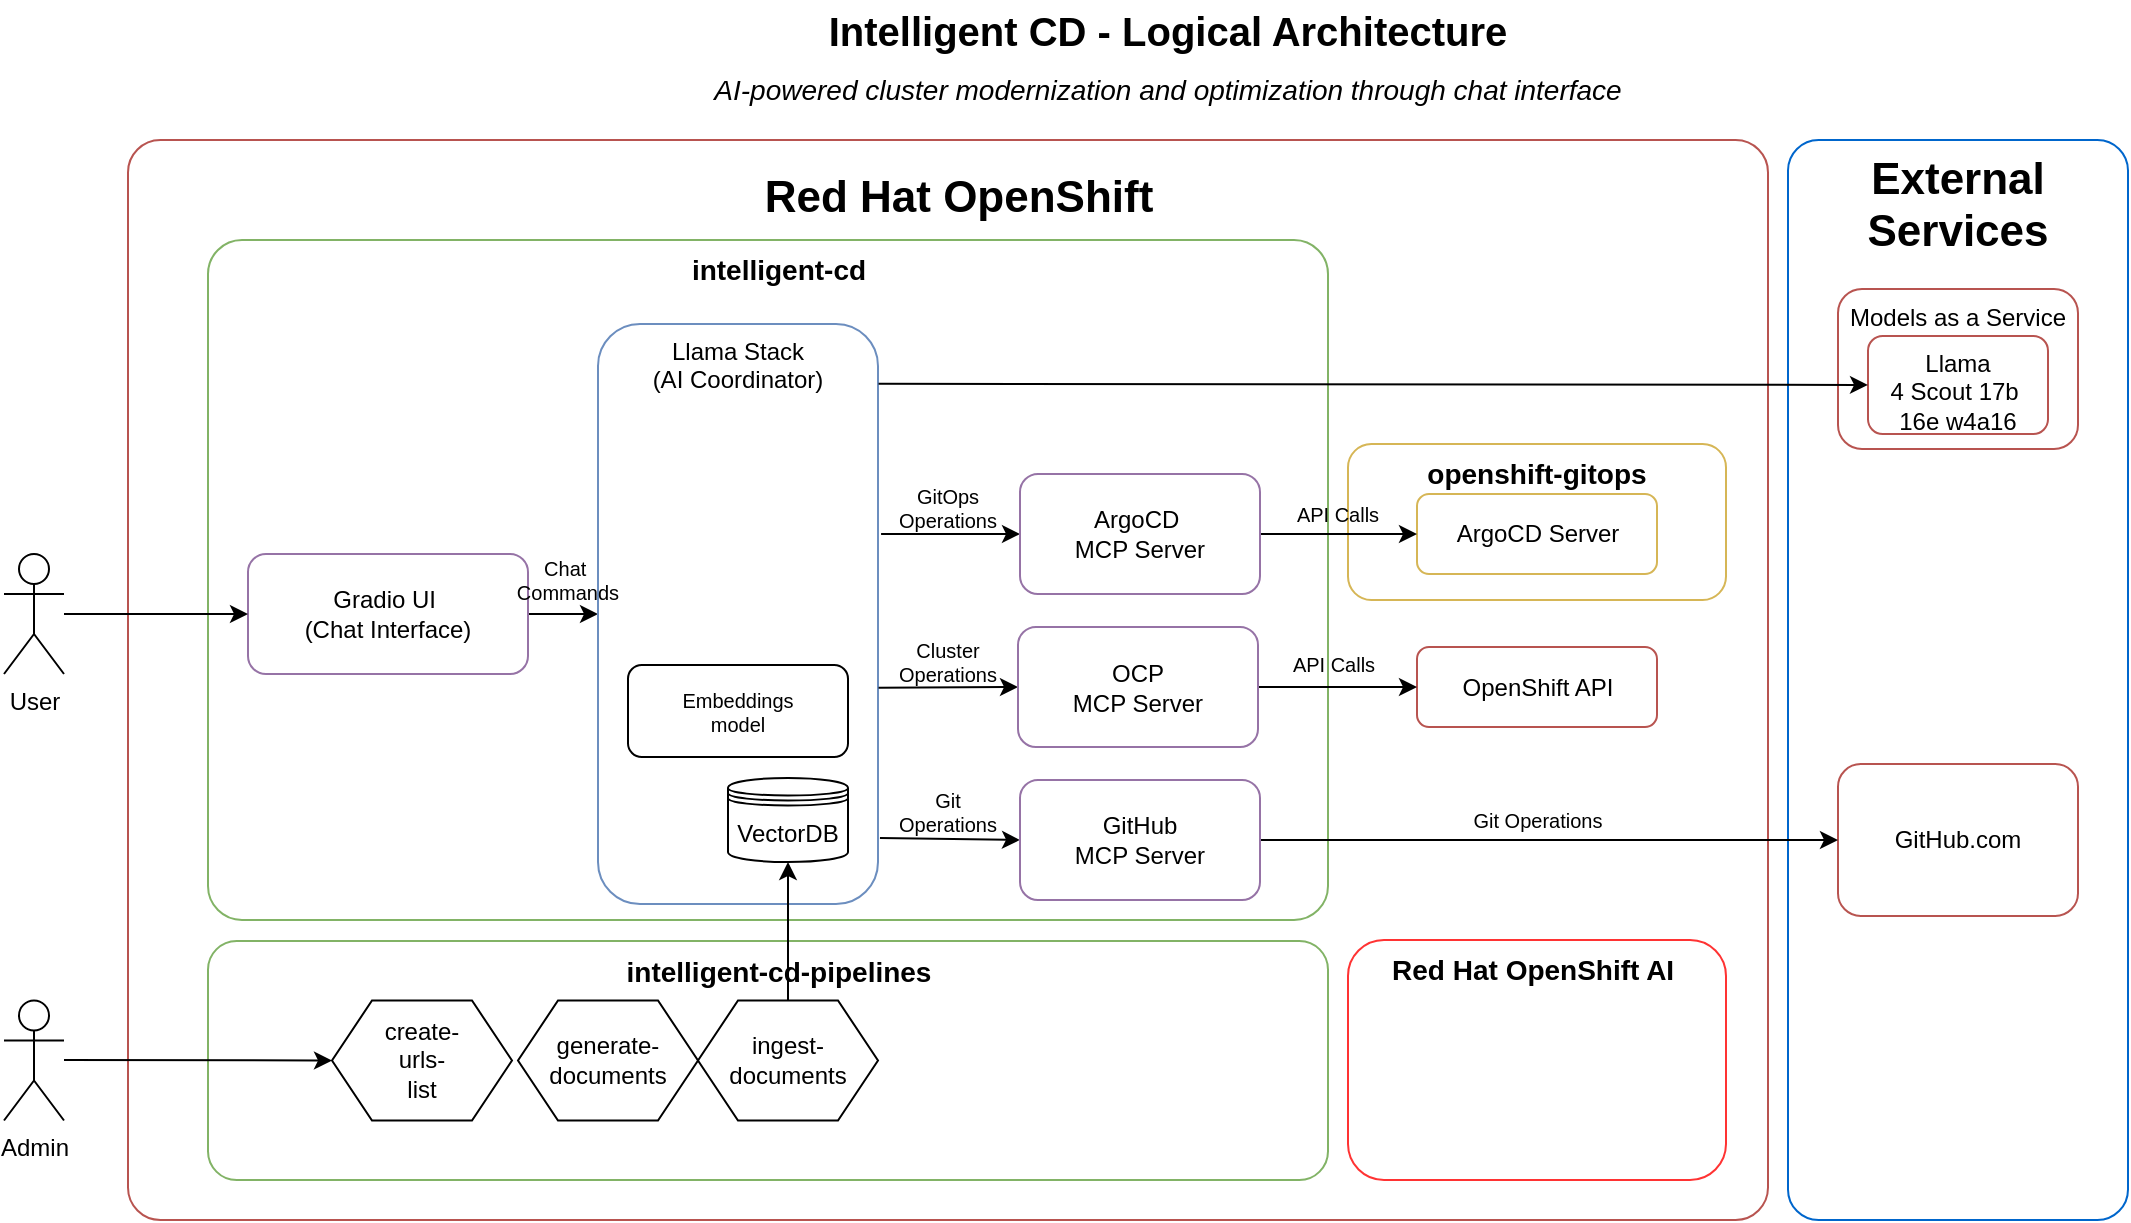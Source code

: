 <mxfile>
    <diagram name="Intelligent CD Architecture" id="intelligent-cd-architecture">
        <mxGraphModel dx="925" dy="543" grid="1" gridSize="10" guides="1" tooltips="1" connect="1" arrows="1" fold="1" page="1" pageScale="1" pageWidth="1169" pageHeight="827" math="0" shadow="0">
            <root>
                <mxCell id="0"/>
                <mxCell id="1" parent="0"/>
                <mxCell id="10" value="Red Hat OpenShift" style="rounded=1;whiteSpace=wrap;html=1;fillColor=#ffffff;strokeColor=#b85450;fontSize=22;fontStyle=1;align=center;verticalAlign=top;spacingLeft=11;spacingTop=9;arcSize=3;" parent="1" vertex="1">
                    <mxGeometry x="80" y="170" width="820" height="540" as="geometry"/>
                </mxCell>
                <mxCell id="intelligent-cd-ns" value="intelligent-cd" style="rounded=1;whiteSpace=wrap;html=1;fillColor=#ffffff;strokeColor=#82b366;fontSize=14;fontStyle=1;align=center;verticalAlign=top;spacingLeft=11;arcSize=5;" parent="1" vertex="1">
                    <mxGeometry x="120" y="220" width="560" height="340" as="geometry"/>
                </mxCell>
                <mxCell id="openshift-gitops-ns" value="openshift-gitops" style="rounded=1;whiteSpace=wrap;html=1;fillColor=#ffffff;strokeColor=#d6b656;fontSize=14;fontStyle=1;verticalAlign=top;" parent="1" vertex="1">
                    <mxGeometry x="690" y="322" width="189" height="78" as="geometry"/>
                </mxCell>
                <mxCell id="external-services" value="External Services" style="rounded=1;whiteSpace=wrap;html=1;fillColor=#ffffff;strokeColor=#0066CC;fontSize=22;fontStyle=1;arcSize=9;verticalAlign=top;" parent="1" vertex="1">
                    <mxGeometry x="910" y="170" width="170" height="540" as="geometry"/>
                </mxCell>
                <mxCell id="12" style="edgeStyle=none;html=1;exitX=1;exitY=0.5;exitDx=0;exitDy=0;entryX=0;entryY=0.5;entryDx=0;entryDy=0;" parent="1" source="gradio-ui" target="llama-stack" edge="1">
                    <mxGeometry relative="1" as="geometry"/>
                </mxCell>
                <mxCell id="gradio-ui" value="Gradio UI&amp;nbsp;&lt;div&gt;(Chat Interface)&lt;/div&gt;" style="rounded=1;whiteSpace=wrap;html=1;fillColor=#ffffff;strokeColor=#9673a6;fontSize=12;" parent="1" vertex="1">
                    <mxGeometry x="140" y="377" width="140" height="60" as="geometry"/>
                </mxCell>
                <mxCell id="16" style="edgeStyle=none;html=1;exitX=1.007;exitY=0.886;exitDx=0;exitDy=0;entryX=0;entryY=0.5;entryDx=0;entryDy=0;exitPerimeter=0;" parent="1" source="llama-stack" target="22" edge="1">
                    <mxGeometry relative="1" as="geometry"/>
                </mxCell>
                <mxCell id="llama-stack" value="Llama Stack&#xa;(AI Coordinator)" style="rounded=1;whiteSpace=wrap;html=1;fillColor=none;strokeColor=#6c8ebf;fontSize=12;verticalAlign=top;" parent="1" vertex="1">
                    <mxGeometry x="315" y="262" width="140" height="290" as="geometry"/>
                </mxCell>
                <mxCell id="argocd-server" value="ArgoCD Server" style="rounded=1;whiteSpace=wrap;html=1;fillColor=#ffffff;strokeColor=#d6b656;fontSize=12;" parent="1" vertex="1">
                    <mxGeometry x="724.5" y="347" width="120" height="40" as="geometry"/>
                </mxCell>
                <mxCell id="github-com" value="GitHub.com" style="rounded=1;whiteSpace=wrap;html=1;fillColor=#ffffff;strokeColor=#b85450;fontSize=12;" parent="1" vertex="1">
                    <mxGeometry x="935" y="482" width="120" height="76" as="geometry"/>
                </mxCell>
                <mxCell id="openshift-api" value="OpenShift API" style="rounded=1;whiteSpace=wrap;html=1;fillColor=#ffffff;strokeColor=#b85450;fontSize=12;" parent="1" vertex="1">
                    <mxGeometry x="724.5" y="423.5" width="120" height="40" as="geometry"/>
                </mxCell>
                <mxCell id="conn3" value="" style="endArrow=classic;html=1;rounded=0;exitX=1.011;exitY=0.362;exitDx=0;exitDy=0;entryX=0;entryY=0.5;entryDx=0;entryDy=0;exitPerimeter=0;" parent="1" source="llama-stack" target="mcp-server" edge="1">
                    <mxGeometry width="50" height="50" relative="1" as="geometry">
                        <mxPoint x="760" y="460" as="sourcePoint"/>
                        <mxPoint x="810" y="410" as="targetPoint"/>
                    </mxGeometry>
                </mxCell>
                <mxCell id="conn5" value="" style="endArrow=classic;html=1;rounded=0;exitX=1;exitY=0.5;exitDx=0;exitDy=0;entryX=0;entryY=0.5;entryDx=0;entryDy=0;" parent="1" source="22" target="github-com" edge="1">
                    <mxGeometry width="50" height="50" relative="1" as="geometry">
                        <mxPoint x="645" y="522" as="sourcePoint"/>
                        <mxPoint x="1000" y="390" as="targetPoint"/>
                    </mxGeometry>
                </mxCell>
                <mxCell id="conn6" value="" style="endArrow=classic;html=1;rounded=0;exitX=1;exitY=0.5;exitDx=0;exitDy=0;entryX=0;entryY=0.5;entryDx=0;entryDy=0;" parent="1" source="27" target="openshift-api" edge="1">
                    <mxGeometry width="50" height="50" relative="1" as="geometry">
                        <mxPoint x="600" y="370" as="sourcePoint"/>
                        <mxPoint x="1000" y="420" as="targetPoint"/>
                    </mxGeometry>
                </mxCell>
                <mxCell id="label1" value="Chat&amp;nbsp;&lt;div&gt;Commands&lt;/div&gt;" style="text;html=1;strokeColor=none;fillColor=none;align=center;verticalAlign=middle;whiteSpace=wrap;rounded=0;fontSize=10;" parent="1" vertex="1">
                    <mxGeometry x="260" y="380" width="80" height="20" as="geometry"/>
                </mxCell>
                <mxCell id="label3" value="Cluster Operations" style="text;html=1;strokeColor=none;fillColor=none;align=center;verticalAlign=middle;whiteSpace=wrap;rounded=0;fontSize=10;" parent="1" vertex="1">
                    <mxGeometry x="450" y="421" width="80" height="20" as="geometry"/>
                </mxCell>
                <mxCell id="label4" value="GitOps Operations" style="text;html=1;strokeColor=none;fillColor=none;align=center;verticalAlign=middle;whiteSpace=wrap;rounded=0;fontSize=10;" parent="1" vertex="1">
                    <mxGeometry x="450" y="344" width="80" height="20" as="geometry"/>
                </mxCell>
                <mxCell id="label5" value="Git Operations" style="text;html=1;strokeColor=none;fillColor=none;align=center;verticalAlign=middle;whiteSpace=wrap;rounded=0;fontSize=10;" parent="1" vertex="1">
                    <mxGeometry x="744.5" y="500" width="80" height="20" as="geometry"/>
                </mxCell>
                <mxCell id="label6" value="API Calls" style="text;html=1;strokeColor=none;fillColor=none;align=center;verticalAlign=middle;whiteSpace=wrap;rounded=0;fontSize=10;" parent="1" vertex="1">
                    <mxGeometry x="642.5" y="422" width="80" height="20" as="geometry"/>
                </mxCell>
                <mxCell id="title" value="Intelligent CD - Logical Architecture" style="text;html=1;strokeColor=none;fillColor=none;align=center;verticalAlign=middle;whiteSpace=wrap;rounded=0;fontSize=20;fontStyle=1;" parent="1" vertex="1">
                    <mxGeometry x="400" y="100" width="400" height="30" as="geometry"/>
                </mxCell>
                <mxCell id="description" value="AI-powered cluster modernization and optimization through chat interface" style="text;html=1;strokeColor=none;fillColor=none;align=center;verticalAlign=middle;whiteSpace=wrap;rounded=0;fontSize=14;fontStyle=2;" parent="1" vertex="1">
                    <mxGeometry x="300" y="130" width="600" height="30" as="geometry"/>
                </mxCell>
                <mxCell id="9" style="edgeStyle=none;html=1;exitX=1;exitY=0.5;exitDx=0;exitDy=0;entryX=0;entryY=0.5;entryDx=0;entryDy=0;" parent="1" source="mcp-server" target="argocd-server" edge="1">
                    <mxGeometry relative="1" as="geometry">
                        <mxPoint x="675" y="265" as="targetPoint"/>
                    </mxGeometry>
                </mxCell>
                <mxCell id="mcp-server" value="&lt;span style=&quot;color: rgb(0, 0, 0);&quot;&gt;ArgoCD&amp;nbsp;&lt;/span&gt;&lt;div&gt;&lt;span style=&quot;color: rgb(0, 0, 0);&quot;&gt;MCP Server&lt;/span&gt;&lt;/div&gt;" style="rounded=1;whiteSpace=wrap;html=1;fillColor=#ffffff;strokeColor=#9673a6;fontSize=12;" parent="1" vertex="1">
                    <mxGeometry x="526" y="337" width="120" height="60" as="geometry"/>
                </mxCell>
                <mxCell id="17" value="API Calls" style="text;html=1;strokeColor=none;fillColor=none;align=center;verticalAlign=middle;whiteSpace=wrap;rounded=0;fontSize=10;" parent="1" vertex="1">
                    <mxGeometry x="644.5" y="347" width="80" height="20" as="geometry"/>
                </mxCell>
                <mxCell id="21" style="edgeStyle=none;html=1;" parent="1" source="18" target="gradio-ui" edge="1">
                    <mxGeometry relative="1" as="geometry"/>
                </mxCell>
                <mxCell id="18" value="User" style="shape=umlActor;verticalLabelPosition=bottom;verticalAlign=top;html=1;outlineConnect=0;" parent="1" vertex="1">
                    <mxGeometry x="18" y="377" width="30" height="60" as="geometry"/>
                </mxCell>
                <mxCell id="22" value="&lt;div&gt;&lt;span style=&quot;color: rgb(0, 0, 0);&quot;&gt;GitHub&lt;/span&gt;&lt;div&gt;&lt;span style=&quot;color: rgb(0, 0, 0);&quot;&gt;MCP Server&lt;/span&gt;&lt;/div&gt;" style="rounded=1;whiteSpace=wrap;html=1;fillColor=#ffffff;strokeColor=#9673a6;fontSize=12;" parent="1" vertex="1">
                    <mxGeometry x="526" y="490" width="120" height="60" as="geometry"/>
                </mxCell>
                <mxCell id="23" value="VectorDB" style="shape=datastore;whiteSpace=wrap;html=1;" parent="1" vertex="1">
                    <mxGeometry x="380" y="489" width="60" height="42" as="geometry"/>
                </mxCell>
                <mxCell id="26" style="edgeStyle=none;html=1;exitX=1.002;exitY=0.627;exitDx=0;exitDy=0;entryX=0;entryY=0.5;entryDx=0;entryDy=0;exitPerimeter=0;" parent="1" source="llama-stack" target="27" edge="1">
                    <mxGeometry relative="1" as="geometry">
                        <mxPoint x="450" y="410" as="sourcePoint"/>
                        <mxPoint x="536" y="530" as="targetPoint"/>
                    </mxGeometry>
                </mxCell>
                <mxCell id="27" value="&lt;div&gt;&lt;span style=&quot;color: rgb(0, 0, 0);&quot;&gt;OCP&lt;/span&gt;&lt;/div&gt;&lt;div&gt;&lt;span style=&quot;color: rgb(0, 0, 0);&quot;&gt;MCP Server&lt;/span&gt;&lt;/div&gt;" style="rounded=1;whiteSpace=wrap;html=1;fillColor=#ffffff;strokeColor=#9673a6;fontSize=12;" parent="1" vertex="1">
                    <mxGeometry x="525" y="413.5" width="120" height="60" as="geometry"/>
                </mxCell>
                <mxCell id="28" value="&lt;div style=&quot;&quot;&gt;&lt;span style=&quot;background-color: transparent;&quot;&gt;Models as a Service&lt;/span&gt;&lt;/div&gt;" style="rounded=1;whiteSpace=wrap;html=1;fillColor=#ffffff;strokeColor=#b85450;fontSize=12;align=center;verticalAlign=top;" parent="1" vertex="1">
                    <mxGeometry x="935" y="244.5" width="120" height="80" as="geometry"/>
                </mxCell>
                <mxCell id="29" value="&lt;div style=&quot;&quot;&gt;&lt;span style=&quot;background-color: transparent;&quot;&gt;Llama&lt;/span&gt;&lt;/div&gt;&lt;div style=&quot;&quot;&gt;&lt;span style=&quot;background-color: transparent;&quot;&gt;4 Scout 17b&amp;nbsp;&lt;/span&gt;&lt;/div&gt;&lt;div style=&quot;&quot;&gt;&lt;span style=&quot;background-color: transparent;&quot;&gt;16e w4a16&lt;/span&gt;&lt;/div&gt;" style="rounded=1;whiteSpace=wrap;html=1;fillColor=#ffffff;strokeColor=#b85450;fontSize=12;align=center;verticalAlign=top;" parent="1" vertex="1">
                    <mxGeometry x="950" y="268" width="90" height="49" as="geometry"/>
                </mxCell>
                <mxCell id="30" value="" style="endArrow=classic;html=1;rounded=0;exitX=1.002;exitY=0.103;exitDx=0;exitDy=0;exitPerimeter=0;" parent="1" source="llama-stack" target="29" edge="1">
                    <mxGeometry width="50" height="50" relative="1" as="geometry">
                        <mxPoint x="526" y="292" as="sourcePoint"/>
                        <mxPoint x="945" y="530" as="targetPoint"/>
                    </mxGeometry>
                </mxCell>
                <mxCell id="32" value="Admin" style="shape=umlActor;verticalLabelPosition=bottom;verticalAlign=top;html=1;outlineConnect=0;" parent="1" vertex="1">
                    <mxGeometry x="18" y="600.25" width="30" height="60" as="geometry"/>
                </mxCell>
                <mxCell id="33" value="&lt;span style=&quot;color: rgb(0, 0, 0);&quot;&gt;Red Hat OpenShift AI&amp;nbsp;&lt;/span&gt;" style="rounded=1;whiteSpace=wrap;html=1;fillColor=none;strokeColor=#FF3333;fontSize=14;fontStyle=1;verticalAlign=top;" parent="1" vertex="1">
                    <mxGeometry x="690" y="570" width="189" height="120" as="geometry"/>
                </mxCell>
                <mxCell id="34" value="intelligent-cd-pipelines" style="rounded=1;whiteSpace=wrap;html=1;fillColor=#ffffff;strokeColor=#82b366;fontSize=14;fontStyle=1;align=center;verticalAlign=top;spacingLeft=11;arcSize=12;" parent="1" vertex="1">
                    <mxGeometry x="120" y="570.5" width="560" height="119.5" as="geometry"/>
                </mxCell>
                <mxCell id="36" style="edgeStyle=none;html=1;entryX=0;entryY=0.5;entryDx=0;entryDy=0;" parent="1" target="42" edge="1">
                    <mxGeometry relative="1" as="geometry">
                        <mxPoint x="48" y="629.96" as="sourcePoint"/>
                        <mxPoint x="204.0" y="630.25" as="targetPoint"/>
                    </mxGeometry>
                </mxCell>
                <mxCell id="41" style="edgeStyle=none;html=1;exitX=0.5;exitY=0;exitDx=0;exitDy=0;entryX=0.5;entryY=1;entryDx=0;entryDy=0;" parent="1" source="44" target="23" edge="1">
                    <mxGeometry relative="1" as="geometry">
                        <mxPoint x="410.0" y="602.25" as="sourcePoint"/>
                    </mxGeometry>
                </mxCell>
                <mxCell id="42" value="create-&lt;div&gt;urls-&lt;/div&gt;&lt;div&gt;list&lt;/div&gt;" style="shape=hexagon;perimeter=hexagonPerimeter2;whiteSpace=wrap;html=1;fixedSize=1;" parent="1" vertex="1">
                    <mxGeometry x="182" y="600.25" width="90" height="60" as="geometry"/>
                </mxCell>
                <mxCell id="43" value="generate-&lt;div&gt;documents&lt;/div&gt;" style="shape=hexagon;perimeter=hexagonPerimeter2;whiteSpace=wrap;html=1;fixedSize=1;" parent="1" vertex="1">
                    <mxGeometry x="275" y="600.25" width="90" height="60" as="geometry"/>
                </mxCell>
                <mxCell id="44" value="ingest-&lt;div&gt;documents&lt;/div&gt;" style="shape=hexagon;perimeter=hexagonPerimeter2;whiteSpace=wrap;html=1;fixedSize=1;" parent="1" vertex="1">
                    <mxGeometry x="365" y="600.25" width="90" height="60" as="geometry"/>
                </mxCell>
                <mxCell id="48" value="&lt;div&gt;Embeddings&lt;/div&gt;&lt;div&gt;model&lt;/div&gt;" style="rounded=1;whiteSpace=wrap;html=1;fillColor=#ffffff;strokeColor=#000000;fontSize=10;align=center;verticalAlign=middle;" parent="1" vertex="1">
                    <mxGeometry x="330" y="432.5" width="110" height="46" as="geometry"/>
                </mxCell>
                <mxCell id="50" value="Git&lt;div&gt;Operations&lt;/div&gt;" style="text;html=1;strokeColor=none;fillColor=none;align=center;verticalAlign=middle;whiteSpace=wrap;rounded=0;fontSize=10;" parent="1" vertex="1">
                    <mxGeometry x="450" y="496" width="80" height="20" as="geometry"/>
                </mxCell>
            </root>
        </mxGraphModel>
    </diagram>
</mxfile>